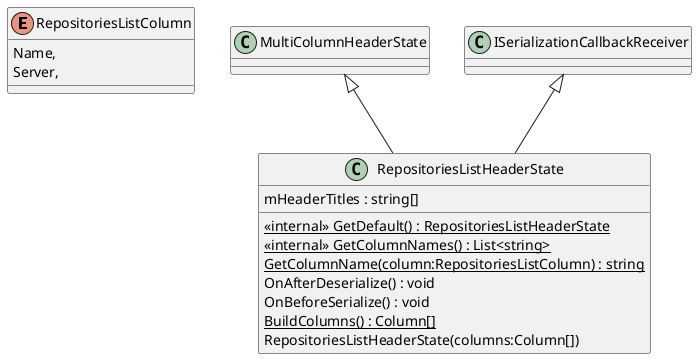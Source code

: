 @startuml
enum RepositoriesListColumn {
    Name,
    Server,
}
class RepositoriesListHeaderState {
    <<internal>> {static} GetDefault() : RepositoriesListHeaderState
    <<internal>> {static} GetColumnNames() : List<string>
    {static} GetColumnName(column:RepositoriesListColumn) : string
    OnAfterDeserialize() : void
    OnBeforeSerialize() : void
    {static} BuildColumns() : Column[]
    RepositoriesListHeaderState(columns:Column[])
    mHeaderTitles : string[]
}
MultiColumnHeaderState <|-- RepositoriesListHeaderState
ISerializationCallbackReceiver <|-- RepositoriesListHeaderState
@enduml
